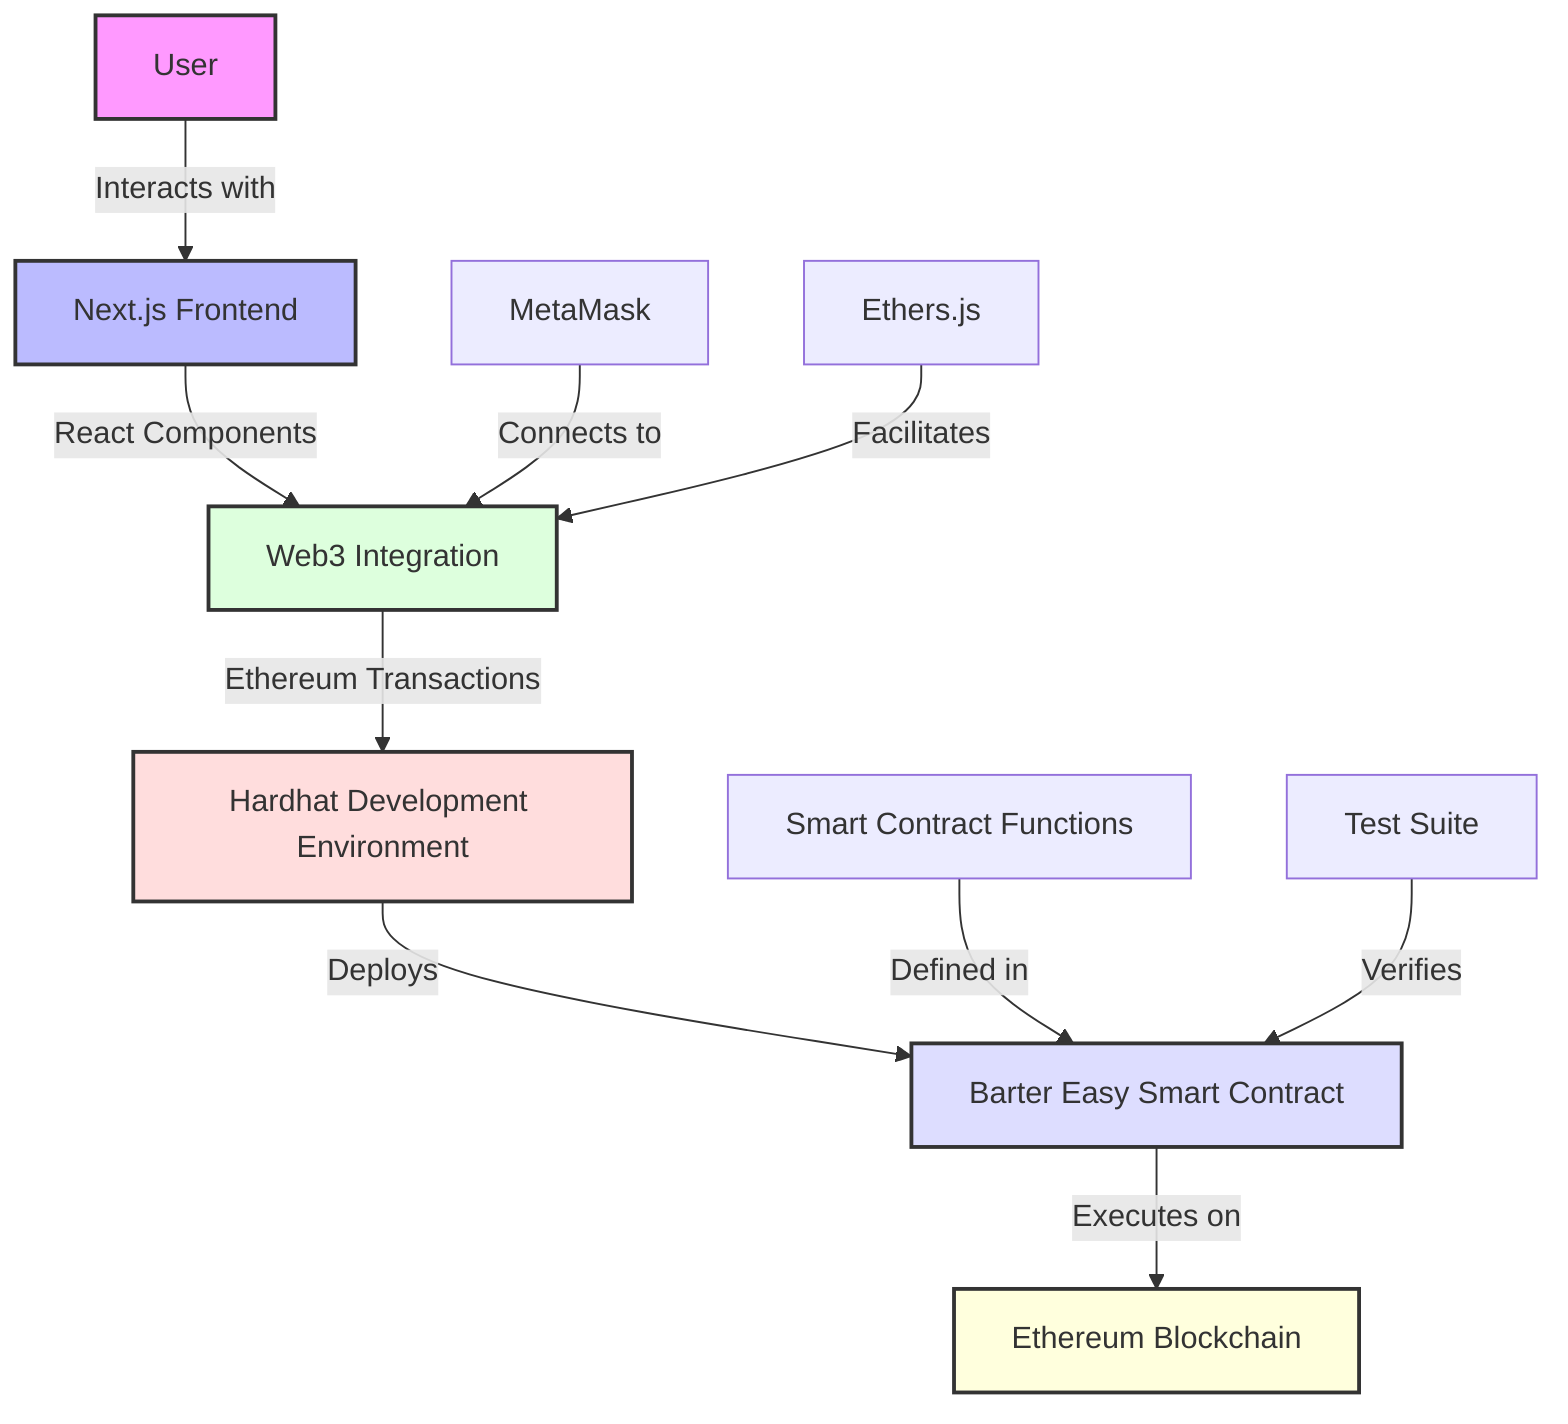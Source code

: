 graph TD
    A[User] -->|Interacts with| B[Next.js Frontend]
    B -->|React Components| C[Web3 Integration]
    C -->|Ethereum Transactions| D[Hardhat Development Environment]
    D -->|Deploys| E[Barter Easy Smart Contract]
    E -->|Executes on| F[Ethereum Blockchain]
    
    G[Smart Contract Functions] -->|Defined in| E
    H[Test Suite] -->|Verifies| E
    
    I[MetaMask] -->|Connects to| C
    J[Ethers.js] -->|Facilitates| C

    style A fill:#f9f,stroke:#333,stroke-width:2px
    style B fill:#bbf,stroke:#333,stroke-width:2px
    style C fill:#dfd,stroke:#333,stroke-width:2px
    style D fill:#fdd,stroke:#333,stroke-width:2px
    style E fill:#ddf,stroke:#333,stroke-width:2px
    style F fill:#ffd,stroke:#333,stroke-width:2px